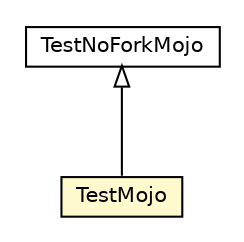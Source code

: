 #!/usr/local/bin/dot
#
# Class diagram 
# Generated by UMLGraph version R5_6-24-gf6e263 (http://www.umlgraph.org/)
#

digraph G {
	edge [fontname="Helvetica",fontsize=10,labelfontname="Helvetica",labelfontsize=10];
	node [fontname="Helvetica",fontsize=10,shape=plaintext];
	nodesep=0.25;
	ranksep=0.5;
	// fr.fastconnect.factory.tibco.bw.fcunit.TestMojo
	c158 [label=<<table title="fr.fastconnect.factory.tibco.bw.fcunit.TestMojo" border="0" cellborder="1" cellspacing="0" cellpadding="2" port="p" bgcolor="lemonChiffon" href="./TestMojo.html">
		<tr><td><table border="0" cellspacing="0" cellpadding="1">
<tr><td align="center" balign="center"> TestMojo </td></tr>
		</table></td></tr>
		</table>>, URL="./TestMojo.html", fontname="Helvetica", fontcolor="black", fontsize=10.0];
	// fr.fastconnect.factory.tibco.bw.fcunit.TestNoForkMojo
	c161 [label=<<table title="fr.fastconnect.factory.tibco.bw.fcunit.TestNoForkMojo" border="0" cellborder="1" cellspacing="0" cellpadding="2" port="p" href="./TestNoForkMojo.html">
		<tr><td><table border="0" cellspacing="0" cellpadding="1">
<tr><td align="center" balign="center"> TestNoForkMojo </td></tr>
		</table></td></tr>
		</table>>, URL="./TestNoForkMojo.html", fontname="Helvetica", fontcolor="black", fontsize=10.0];
	//fr.fastconnect.factory.tibco.bw.fcunit.TestMojo extends fr.fastconnect.factory.tibco.bw.fcunit.TestNoForkMojo
	c161:p -> c158:p [dir=back,arrowtail=empty];
}

